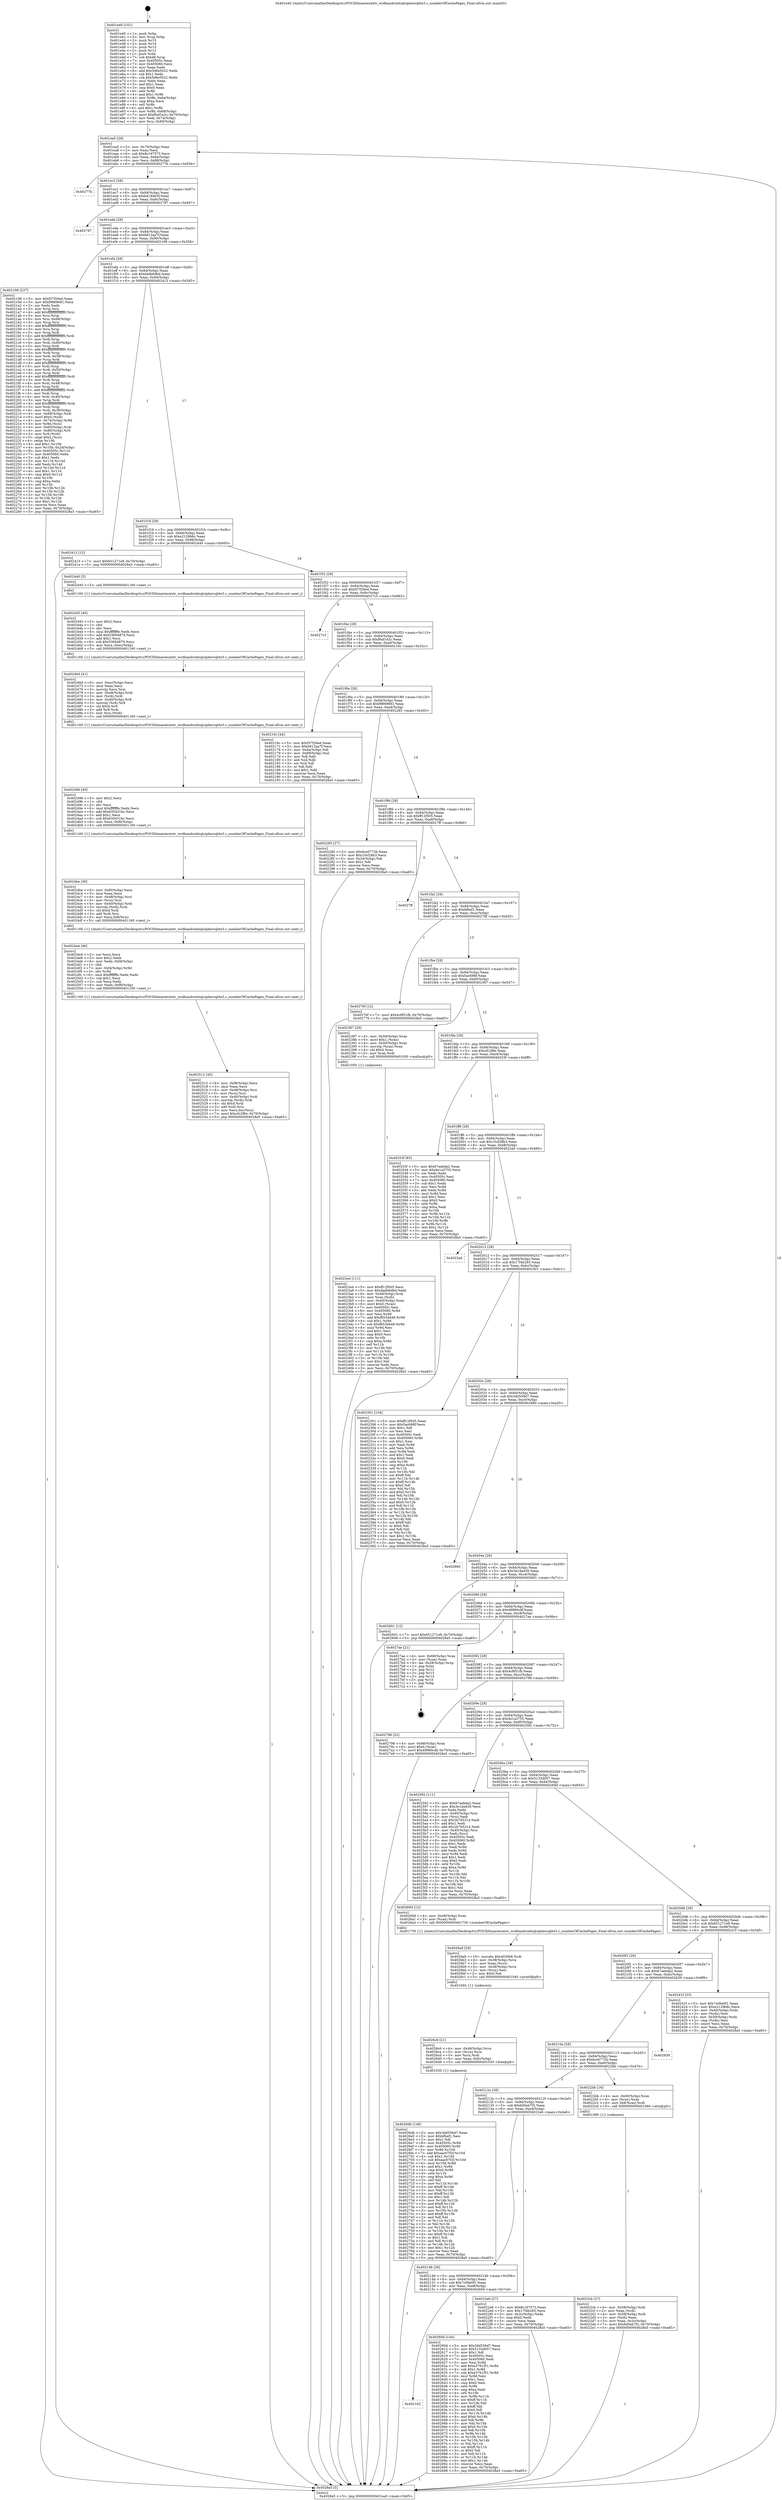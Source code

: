 digraph "0x401e40" {
  label = "0x401e40 (/mnt/c/Users/mathe/Desktop/tcc/POCII/binaries/extr_wcdbandroidsqlciphersqlite3.c_numberOfCachePages_Final-ollvm.out::main(0))"
  labelloc = "t"
  node[shape=record]

  Entry [label="",width=0.3,height=0.3,shape=circle,fillcolor=black,style=filled]
  "0x401ea5" [label="{
     0x401ea5 [29]\l
     | [instrs]\l
     &nbsp;&nbsp;0x401ea5 \<+3\>: mov -0x70(%rbp),%eax\l
     &nbsp;&nbsp;0x401ea8 \<+2\>: mov %eax,%ecx\l
     &nbsp;&nbsp;0x401eaa \<+6\>: sub $0x8c167573,%ecx\l
     &nbsp;&nbsp;0x401eb0 \<+6\>: mov %eax,-0x84(%rbp)\l
     &nbsp;&nbsp;0x401eb6 \<+6\>: mov %ecx,-0x88(%rbp)\l
     &nbsp;&nbsp;0x401ebc \<+6\>: je 000000000040277b \<main+0x93b\>\l
  }"]
  "0x40277b" [label="{
     0x40277b\l
  }", style=dashed]
  "0x401ec2" [label="{
     0x401ec2 [28]\l
     | [instrs]\l
     &nbsp;&nbsp;0x401ec2 \<+5\>: jmp 0000000000401ec7 \<main+0x87\>\l
     &nbsp;&nbsp;0x401ec7 \<+6\>: mov -0x84(%rbp),%eax\l
     &nbsp;&nbsp;0x401ecd \<+5\>: sub $0xb4194b3f,%eax\l
     &nbsp;&nbsp;0x401ed2 \<+6\>: mov %eax,-0x8c(%rbp)\l
     &nbsp;&nbsp;0x401ed8 \<+6\>: je 0000000000402787 \<main+0x947\>\l
  }"]
  Exit [label="",width=0.3,height=0.3,shape=circle,fillcolor=black,style=filled,peripheries=2]
  "0x402787" [label="{
     0x402787\l
  }", style=dashed]
  "0x401ede" [label="{
     0x401ede [28]\l
     | [instrs]\l
     &nbsp;&nbsp;0x401ede \<+5\>: jmp 0000000000401ee3 \<main+0xa3\>\l
     &nbsp;&nbsp;0x401ee3 \<+6\>: mov -0x84(%rbp),%eax\l
     &nbsp;&nbsp;0x401ee9 \<+5\>: sub $0xb812aa7f,%eax\l
     &nbsp;&nbsp;0x401eee \<+6\>: mov %eax,-0x90(%rbp)\l
     &nbsp;&nbsp;0x401ef4 \<+6\>: je 0000000000402198 \<main+0x358\>\l
  }"]
  "0x4026db" [label="{
     0x4026db [148]\l
     | [instrs]\l
     &nbsp;&nbsp;0x4026db \<+5\>: mov $0x3dd556d7,%eax\l
     &nbsp;&nbsp;0x4026e0 \<+5\>: mov $0xbfbef1,%esi\l
     &nbsp;&nbsp;0x4026e5 \<+2\>: mov $0x1,%dl\l
     &nbsp;&nbsp;0x4026e7 \<+8\>: mov 0x40505c,%r8d\l
     &nbsp;&nbsp;0x4026ef \<+8\>: mov 0x405060,%r9d\l
     &nbsp;&nbsp;0x4026f7 \<+3\>: mov %r8d,%r10d\l
     &nbsp;&nbsp;0x4026fa \<+7\>: add $0xaac07f2f,%r10d\l
     &nbsp;&nbsp;0x402701 \<+4\>: sub $0x1,%r10d\l
     &nbsp;&nbsp;0x402705 \<+7\>: sub $0xaac07f2f,%r10d\l
     &nbsp;&nbsp;0x40270c \<+4\>: imul %r10d,%r8d\l
     &nbsp;&nbsp;0x402710 \<+4\>: and $0x1,%r8d\l
     &nbsp;&nbsp;0x402714 \<+4\>: cmp $0x0,%r8d\l
     &nbsp;&nbsp;0x402718 \<+4\>: sete %r11b\l
     &nbsp;&nbsp;0x40271c \<+4\>: cmp $0xa,%r9d\l
     &nbsp;&nbsp;0x402720 \<+3\>: setl %bl\l
     &nbsp;&nbsp;0x402723 \<+3\>: mov %r11b,%r14b\l
     &nbsp;&nbsp;0x402726 \<+4\>: xor $0xff,%r14b\l
     &nbsp;&nbsp;0x40272a \<+3\>: mov %bl,%r15b\l
     &nbsp;&nbsp;0x40272d \<+4\>: xor $0xff,%r15b\l
     &nbsp;&nbsp;0x402731 \<+3\>: xor $0x1,%dl\l
     &nbsp;&nbsp;0x402734 \<+3\>: mov %r14b,%r12b\l
     &nbsp;&nbsp;0x402737 \<+4\>: and $0xff,%r12b\l
     &nbsp;&nbsp;0x40273b \<+3\>: and %dl,%r11b\l
     &nbsp;&nbsp;0x40273e \<+3\>: mov %r15b,%r13b\l
     &nbsp;&nbsp;0x402741 \<+4\>: and $0xff,%r13b\l
     &nbsp;&nbsp;0x402745 \<+2\>: and %dl,%bl\l
     &nbsp;&nbsp;0x402747 \<+3\>: or %r11b,%r12b\l
     &nbsp;&nbsp;0x40274a \<+3\>: or %bl,%r13b\l
     &nbsp;&nbsp;0x40274d \<+3\>: xor %r13b,%r12b\l
     &nbsp;&nbsp;0x402750 \<+3\>: or %r15b,%r14b\l
     &nbsp;&nbsp;0x402753 \<+4\>: xor $0xff,%r14b\l
     &nbsp;&nbsp;0x402757 \<+3\>: or $0x1,%dl\l
     &nbsp;&nbsp;0x40275a \<+3\>: and %dl,%r14b\l
     &nbsp;&nbsp;0x40275d \<+3\>: or %r14b,%r12b\l
     &nbsp;&nbsp;0x402760 \<+4\>: test $0x1,%r12b\l
     &nbsp;&nbsp;0x402764 \<+3\>: cmovne %esi,%eax\l
     &nbsp;&nbsp;0x402767 \<+3\>: mov %eax,-0x70(%rbp)\l
     &nbsp;&nbsp;0x40276a \<+5\>: jmp 00000000004028a5 \<main+0xa65\>\l
  }"]
  "0x402198" [label="{
     0x402198 [237]\l
     | [instrs]\l
     &nbsp;&nbsp;0x402198 \<+5\>: mov $0xf37f26ed,%eax\l
     &nbsp;&nbsp;0x40219d \<+5\>: mov $0xf9869681,%ecx\l
     &nbsp;&nbsp;0x4021a2 \<+2\>: xor %edx,%edx\l
     &nbsp;&nbsp;0x4021a4 \<+3\>: mov %rsp,%rsi\l
     &nbsp;&nbsp;0x4021a7 \<+4\>: add $0xfffffffffffffff0,%rsi\l
     &nbsp;&nbsp;0x4021ab \<+3\>: mov %rsi,%rsp\l
     &nbsp;&nbsp;0x4021ae \<+4\>: mov %rsi,-0x68(%rbp)\l
     &nbsp;&nbsp;0x4021b2 \<+3\>: mov %rsp,%rsi\l
     &nbsp;&nbsp;0x4021b5 \<+4\>: add $0xfffffffffffffff0,%rsi\l
     &nbsp;&nbsp;0x4021b9 \<+3\>: mov %rsi,%rsp\l
     &nbsp;&nbsp;0x4021bc \<+3\>: mov %rsp,%rdi\l
     &nbsp;&nbsp;0x4021bf \<+4\>: add $0xfffffffffffffff0,%rdi\l
     &nbsp;&nbsp;0x4021c3 \<+3\>: mov %rdi,%rsp\l
     &nbsp;&nbsp;0x4021c6 \<+4\>: mov %rdi,-0x60(%rbp)\l
     &nbsp;&nbsp;0x4021ca \<+3\>: mov %rsp,%rdi\l
     &nbsp;&nbsp;0x4021cd \<+4\>: add $0xfffffffffffffff0,%rdi\l
     &nbsp;&nbsp;0x4021d1 \<+3\>: mov %rdi,%rsp\l
     &nbsp;&nbsp;0x4021d4 \<+4\>: mov %rdi,-0x58(%rbp)\l
     &nbsp;&nbsp;0x4021d8 \<+3\>: mov %rsp,%rdi\l
     &nbsp;&nbsp;0x4021db \<+4\>: add $0xfffffffffffffff0,%rdi\l
     &nbsp;&nbsp;0x4021df \<+3\>: mov %rdi,%rsp\l
     &nbsp;&nbsp;0x4021e2 \<+4\>: mov %rdi,-0x50(%rbp)\l
     &nbsp;&nbsp;0x4021e6 \<+3\>: mov %rsp,%rdi\l
     &nbsp;&nbsp;0x4021e9 \<+4\>: add $0xfffffffffffffff0,%rdi\l
     &nbsp;&nbsp;0x4021ed \<+3\>: mov %rdi,%rsp\l
     &nbsp;&nbsp;0x4021f0 \<+4\>: mov %rdi,-0x48(%rbp)\l
     &nbsp;&nbsp;0x4021f4 \<+3\>: mov %rsp,%rdi\l
     &nbsp;&nbsp;0x4021f7 \<+4\>: add $0xfffffffffffffff0,%rdi\l
     &nbsp;&nbsp;0x4021fb \<+3\>: mov %rdi,%rsp\l
     &nbsp;&nbsp;0x4021fe \<+4\>: mov %rdi,-0x40(%rbp)\l
     &nbsp;&nbsp;0x402202 \<+3\>: mov %rsp,%rdi\l
     &nbsp;&nbsp;0x402205 \<+4\>: add $0xfffffffffffffff0,%rdi\l
     &nbsp;&nbsp;0x402209 \<+3\>: mov %rdi,%rsp\l
     &nbsp;&nbsp;0x40220c \<+4\>: mov %rdi,-0x38(%rbp)\l
     &nbsp;&nbsp;0x402210 \<+4\>: mov -0x68(%rbp),%rdi\l
     &nbsp;&nbsp;0x402214 \<+6\>: movl $0x0,(%rdi)\l
     &nbsp;&nbsp;0x40221a \<+4\>: mov -0x74(%rbp),%r8d\l
     &nbsp;&nbsp;0x40221e \<+3\>: mov %r8d,(%rsi)\l
     &nbsp;&nbsp;0x402221 \<+4\>: mov -0x60(%rbp),%rdi\l
     &nbsp;&nbsp;0x402225 \<+4\>: mov -0x80(%rbp),%r9\l
     &nbsp;&nbsp;0x402229 \<+3\>: mov %r9,(%rdi)\l
     &nbsp;&nbsp;0x40222c \<+3\>: cmpl $0x2,(%rsi)\l
     &nbsp;&nbsp;0x40222f \<+4\>: setne %r10b\l
     &nbsp;&nbsp;0x402233 \<+4\>: and $0x1,%r10b\l
     &nbsp;&nbsp;0x402237 \<+4\>: mov %r10b,-0x2d(%rbp)\l
     &nbsp;&nbsp;0x40223b \<+8\>: mov 0x40505c,%r11d\l
     &nbsp;&nbsp;0x402243 \<+7\>: mov 0x405060,%ebx\l
     &nbsp;&nbsp;0x40224a \<+3\>: sub $0x1,%edx\l
     &nbsp;&nbsp;0x40224d \<+3\>: mov %r11d,%r14d\l
     &nbsp;&nbsp;0x402250 \<+3\>: add %edx,%r14d\l
     &nbsp;&nbsp;0x402253 \<+4\>: imul %r14d,%r11d\l
     &nbsp;&nbsp;0x402257 \<+4\>: and $0x1,%r11d\l
     &nbsp;&nbsp;0x40225b \<+4\>: cmp $0x0,%r11d\l
     &nbsp;&nbsp;0x40225f \<+4\>: sete %r10b\l
     &nbsp;&nbsp;0x402263 \<+3\>: cmp $0xa,%ebx\l
     &nbsp;&nbsp;0x402266 \<+4\>: setl %r15b\l
     &nbsp;&nbsp;0x40226a \<+3\>: mov %r10b,%r12b\l
     &nbsp;&nbsp;0x40226d \<+3\>: and %r15b,%r12b\l
     &nbsp;&nbsp;0x402270 \<+3\>: xor %r15b,%r10b\l
     &nbsp;&nbsp;0x402273 \<+3\>: or %r10b,%r12b\l
     &nbsp;&nbsp;0x402276 \<+4\>: test $0x1,%r12b\l
     &nbsp;&nbsp;0x40227a \<+3\>: cmovne %ecx,%eax\l
     &nbsp;&nbsp;0x40227d \<+3\>: mov %eax,-0x70(%rbp)\l
     &nbsp;&nbsp;0x402280 \<+5\>: jmp 00000000004028a5 \<main+0xa65\>\l
  }"]
  "0x401efa" [label="{
     0x401efa [28]\l
     | [instrs]\l
     &nbsp;&nbsp;0x401efa \<+5\>: jmp 0000000000401eff \<main+0xbf\>\l
     &nbsp;&nbsp;0x401eff \<+6\>: mov -0x84(%rbp),%eax\l
     &nbsp;&nbsp;0x401f05 \<+5\>: sub $0xdadb6dbd,%eax\l
     &nbsp;&nbsp;0x401f0a \<+6\>: mov %eax,-0x94(%rbp)\l
     &nbsp;&nbsp;0x401f10 \<+6\>: je 0000000000402413 \<main+0x5d3\>\l
  }"]
  "0x4026c6" [label="{
     0x4026c6 [21]\l
     | [instrs]\l
     &nbsp;&nbsp;0x4026c6 \<+4\>: mov -0x48(%rbp),%rcx\l
     &nbsp;&nbsp;0x4026ca \<+3\>: mov (%rcx),%rcx\l
     &nbsp;&nbsp;0x4026cd \<+3\>: mov %rcx,%rdi\l
     &nbsp;&nbsp;0x4026d0 \<+6\>: mov %eax,-0xfc(%rbp)\l
     &nbsp;&nbsp;0x4026d6 \<+5\>: call 0000000000401030 \<free@plt\>\l
     | [calls]\l
     &nbsp;&nbsp;0x401030 \{1\} (unknown)\l
  }"]
  "0x402413" [label="{
     0x402413 [12]\l
     | [instrs]\l
     &nbsp;&nbsp;0x402413 \<+7\>: movl $0x651271e9,-0x70(%rbp)\l
     &nbsp;&nbsp;0x40241a \<+5\>: jmp 00000000004028a5 \<main+0xa65\>\l
  }"]
  "0x401f16" [label="{
     0x401f16 [28]\l
     | [instrs]\l
     &nbsp;&nbsp;0x401f16 \<+5\>: jmp 0000000000401f1b \<main+0xdb\>\l
     &nbsp;&nbsp;0x401f1b \<+6\>: mov -0x84(%rbp),%eax\l
     &nbsp;&nbsp;0x401f21 \<+5\>: sub $0xe2129b6c,%eax\l
     &nbsp;&nbsp;0x401f26 \<+6\>: mov %eax,-0x98(%rbp)\l
     &nbsp;&nbsp;0x401f2c \<+6\>: je 0000000000402440 \<main+0x600\>\l
  }"]
  "0x4026a9" [label="{
     0x4026a9 [29]\l
     | [instrs]\l
     &nbsp;&nbsp;0x4026a9 \<+10\>: movabs $0x4030b6,%rdi\l
     &nbsp;&nbsp;0x4026b3 \<+4\>: mov -0x38(%rbp),%rcx\l
     &nbsp;&nbsp;0x4026b7 \<+2\>: mov %eax,(%rcx)\l
     &nbsp;&nbsp;0x4026b9 \<+4\>: mov -0x38(%rbp),%rcx\l
     &nbsp;&nbsp;0x4026bd \<+2\>: mov (%rcx),%esi\l
     &nbsp;&nbsp;0x4026bf \<+2\>: mov $0x0,%al\l
     &nbsp;&nbsp;0x4026c1 \<+5\>: call 0000000000401040 \<printf@plt\>\l
     | [calls]\l
     &nbsp;&nbsp;0x401040 \{1\} (unknown)\l
  }"]
  "0x402440" [label="{
     0x402440 [5]\l
     | [instrs]\l
     &nbsp;&nbsp;0x402440 \<+5\>: call 0000000000401160 \<next_i\>\l
     | [calls]\l
     &nbsp;&nbsp;0x401160 \{1\} (/mnt/c/Users/mathe/Desktop/tcc/POCII/binaries/extr_wcdbandroidsqlciphersqlite3.c_numberOfCachePages_Final-ollvm.out::next_i)\l
  }"]
  "0x401f32" [label="{
     0x401f32 [28]\l
     | [instrs]\l
     &nbsp;&nbsp;0x401f32 \<+5\>: jmp 0000000000401f37 \<main+0xf7\>\l
     &nbsp;&nbsp;0x401f37 \<+6\>: mov -0x84(%rbp),%eax\l
     &nbsp;&nbsp;0x401f3d \<+5\>: sub $0xf37f26ed,%eax\l
     &nbsp;&nbsp;0x401f42 \<+6\>: mov %eax,-0x9c(%rbp)\l
     &nbsp;&nbsp;0x401f48 \<+6\>: je 00000000004027c3 \<main+0x983\>\l
  }"]
  "0x402162" [label="{
     0x402162\l
  }", style=dashed]
  "0x4027c3" [label="{
     0x4027c3\l
  }", style=dashed]
  "0x401f4e" [label="{
     0x401f4e [28]\l
     | [instrs]\l
     &nbsp;&nbsp;0x401f4e \<+5\>: jmp 0000000000401f53 \<main+0x113\>\l
     &nbsp;&nbsp;0x401f53 \<+6\>: mov -0x84(%rbp),%eax\l
     &nbsp;&nbsp;0x401f59 \<+5\>: sub $0xf6af1e2c,%eax\l
     &nbsp;&nbsp;0x401f5e \<+6\>: mov %eax,-0xa0(%rbp)\l
     &nbsp;&nbsp;0x401f64 \<+6\>: je 000000000040216c \<main+0x32c\>\l
  }"]
  "0x40260d" [label="{
     0x40260d [144]\l
     | [instrs]\l
     &nbsp;&nbsp;0x40260d \<+5\>: mov $0x3dd556d7,%eax\l
     &nbsp;&nbsp;0x402612 \<+5\>: mov $0x5133d057,%ecx\l
     &nbsp;&nbsp;0x402617 \<+2\>: mov $0x1,%dl\l
     &nbsp;&nbsp;0x402619 \<+7\>: mov 0x40505c,%esi\l
     &nbsp;&nbsp;0x402620 \<+7\>: mov 0x405060,%edi\l
     &nbsp;&nbsp;0x402627 \<+3\>: mov %esi,%r8d\l
     &nbsp;&nbsp;0x40262a \<+7\>: add $0xe3761f51,%r8d\l
     &nbsp;&nbsp;0x402631 \<+4\>: sub $0x1,%r8d\l
     &nbsp;&nbsp;0x402635 \<+7\>: sub $0xe3761f51,%r8d\l
     &nbsp;&nbsp;0x40263c \<+4\>: imul %r8d,%esi\l
     &nbsp;&nbsp;0x402640 \<+3\>: and $0x1,%esi\l
     &nbsp;&nbsp;0x402643 \<+3\>: cmp $0x0,%esi\l
     &nbsp;&nbsp;0x402646 \<+4\>: sete %r9b\l
     &nbsp;&nbsp;0x40264a \<+3\>: cmp $0xa,%edi\l
     &nbsp;&nbsp;0x40264d \<+4\>: setl %r10b\l
     &nbsp;&nbsp;0x402651 \<+3\>: mov %r9b,%r11b\l
     &nbsp;&nbsp;0x402654 \<+4\>: xor $0xff,%r11b\l
     &nbsp;&nbsp;0x402658 \<+3\>: mov %r10b,%bl\l
     &nbsp;&nbsp;0x40265b \<+3\>: xor $0xff,%bl\l
     &nbsp;&nbsp;0x40265e \<+3\>: xor $0x0,%dl\l
     &nbsp;&nbsp;0x402661 \<+3\>: mov %r11b,%r14b\l
     &nbsp;&nbsp;0x402664 \<+4\>: and $0x0,%r14b\l
     &nbsp;&nbsp;0x402668 \<+3\>: and %dl,%r9b\l
     &nbsp;&nbsp;0x40266b \<+3\>: mov %bl,%r15b\l
     &nbsp;&nbsp;0x40266e \<+4\>: and $0x0,%r15b\l
     &nbsp;&nbsp;0x402672 \<+3\>: and %dl,%r10b\l
     &nbsp;&nbsp;0x402675 \<+3\>: or %r9b,%r14b\l
     &nbsp;&nbsp;0x402678 \<+3\>: or %r10b,%r15b\l
     &nbsp;&nbsp;0x40267b \<+3\>: xor %r15b,%r14b\l
     &nbsp;&nbsp;0x40267e \<+3\>: or %bl,%r11b\l
     &nbsp;&nbsp;0x402681 \<+4\>: xor $0xff,%r11b\l
     &nbsp;&nbsp;0x402685 \<+3\>: or $0x0,%dl\l
     &nbsp;&nbsp;0x402688 \<+3\>: and %dl,%r11b\l
     &nbsp;&nbsp;0x40268b \<+3\>: or %r11b,%r14b\l
     &nbsp;&nbsp;0x40268e \<+4\>: test $0x1,%r14b\l
     &nbsp;&nbsp;0x402692 \<+3\>: cmovne %ecx,%eax\l
     &nbsp;&nbsp;0x402695 \<+3\>: mov %eax,-0x70(%rbp)\l
     &nbsp;&nbsp;0x402698 \<+5\>: jmp 00000000004028a5 \<main+0xa65\>\l
  }"]
  "0x40216c" [label="{
     0x40216c [44]\l
     | [instrs]\l
     &nbsp;&nbsp;0x40216c \<+5\>: mov $0xf37f26ed,%eax\l
     &nbsp;&nbsp;0x402171 \<+5\>: mov $0xb812aa7f,%ecx\l
     &nbsp;&nbsp;0x402176 \<+3\>: mov -0x6a(%rbp),%dl\l
     &nbsp;&nbsp;0x402179 \<+4\>: mov -0x69(%rbp),%sil\l
     &nbsp;&nbsp;0x40217d \<+3\>: mov %dl,%dil\l
     &nbsp;&nbsp;0x402180 \<+3\>: and %sil,%dil\l
     &nbsp;&nbsp;0x402183 \<+3\>: xor %sil,%dl\l
     &nbsp;&nbsp;0x402186 \<+3\>: or %dl,%dil\l
     &nbsp;&nbsp;0x402189 \<+4\>: test $0x1,%dil\l
     &nbsp;&nbsp;0x40218d \<+3\>: cmovne %ecx,%eax\l
     &nbsp;&nbsp;0x402190 \<+3\>: mov %eax,-0x70(%rbp)\l
     &nbsp;&nbsp;0x402193 \<+5\>: jmp 00000000004028a5 \<main+0xa65\>\l
  }"]
  "0x401f6a" [label="{
     0x401f6a [28]\l
     | [instrs]\l
     &nbsp;&nbsp;0x401f6a \<+5\>: jmp 0000000000401f6f \<main+0x12f\>\l
     &nbsp;&nbsp;0x401f6f \<+6\>: mov -0x84(%rbp),%eax\l
     &nbsp;&nbsp;0x401f75 \<+5\>: sub $0xf9869681,%eax\l
     &nbsp;&nbsp;0x401f7a \<+6\>: mov %eax,-0xa4(%rbp)\l
     &nbsp;&nbsp;0x401f80 \<+6\>: je 0000000000402285 \<main+0x445\>\l
  }"]
  "0x4028a5" [label="{
     0x4028a5 [5]\l
     | [instrs]\l
     &nbsp;&nbsp;0x4028a5 \<+5\>: jmp 0000000000401ea5 \<main+0x65\>\l
  }"]
  "0x401e40" [label="{
     0x401e40 [101]\l
     | [instrs]\l
     &nbsp;&nbsp;0x401e40 \<+1\>: push %rbp\l
     &nbsp;&nbsp;0x401e41 \<+3\>: mov %rsp,%rbp\l
     &nbsp;&nbsp;0x401e44 \<+2\>: push %r15\l
     &nbsp;&nbsp;0x401e46 \<+2\>: push %r14\l
     &nbsp;&nbsp;0x401e48 \<+2\>: push %r13\l
     &nbsp;&nbsp;0x401e4a \<+2\>: push %r12\l
     &nbsp;&nbsp;0x401e4c \<+1\>: push %rbx\l
     &nbsp;&nbsp;0x401e4d \<+7\>: sub $0xd8,%rsp\l
     &nbsp;&nbsp;0x401e54 \<+7\>: mov 0x40505c,%eax\l
     &nbsp;&nbsp;0x401e5b \<+7\>: mov 0x405060,%ecx\l
     &nbsp;&nbsp;0x401e62 \<+2\>: mov %eax,%edx\l
     &nbsp;&nbsp;0x401e64 \<+6\>: add $0x5d6e5022,%edx\l
     &nbsp;&nbsp;0x401e6a \<+3\>: sub $0x1,%edx\l
     &nbsp;&nbsp;0x401e6d \<+6\>: sub $0x5d6e5022,%edx\l
     &nbsp;&nbsp;0x401e73 \<+3\>: imul %edx,%eax\l
     &nbsp;&nbsp;0x401e76 \<+3\>: and $0x1,%eax\l
     &nbsp;&nbsp;0x401e79 \<+3\>: cmp $0x0,%eax\l
     &nbsp;&nbsp;0x401e7c \<+4\>: sete %r8b\l
     &nbsp;&nbsp;0x401e80 \<+4\>: and $0x1,%r8b\l
     &nbsp;&nbsp;0x401e84 \<+4\>: mov %r8b,-0x6a(%rbp)\l
     &nbsp;&nbsp;0x401e88 \<+3\>: cmp $0xa,%ecx\l
     &nbsp;&nbsp;0x401e8b \<+4\>: setl %r8b\l
     &nbsp;&nbsp;0x401e8f \<+4\>: and $0x1,%r8b\l
     &nbsp;&nbsp;0x401e93 \<+4\>: mov %r8b,-0x69(%rbp)\l
     &nbsp;&nbsp;0x401e97 \<+7\>: movl $0xf6af1e2c,-0x70(%rbp)\l
     &nbsp;&nbsp;0x401e9e \<+3\>: mov %edi,-0x74(%rbp)\l
     &nbsp;&nbsp;0x401ea1 \<+4\>: mov %rsi,-0x80(%rbp)\l
  }"]
  "0x402512" [label="{
     0x402512 [45]\l
     | [instrs]\l
     &nbsp;&nbsp;0x402512 \<+6\>: mov -0xf8(%rbp),%ecx\l
     &nbsp;&nbsp;0x402518 \<+3\>: imul %eax,%ecx\l
     &nbsp;&nbsp;0x40251b \<+4\>: mov -0x48(%rbp),%rsi\l
     &nbsp;&nbsp;0x40251f \<+3\>: mov (%rsi),%rsi\l
     &nbsp;&nbsp;0x402522 \<+4\>: mov -0x40(%rbp),%rdi\l
     &nbsp;&nbsp;0x402526 \<+3\>: movslq (%rdi),%rdi\l
     &nbsp;&nbsp;0x402529 \<+4\>: shl $0x4,%rdi\l
     &nbsp;&nbsp;0x40252d \<+3\>: add %rdi,%rsi\l
     &nbsp;&nbsp;0x402530 \<+3\>: mov %ecx,0xc(%rsi)\l
     &nbsp;&nbsp;0x402533 \<+7\>: movl $0xcfc2f8e,-0x70(%rbp)\l
     &nbsp;&nbsp;0x40253a \<+5\>: jmp 00000000004028a5 \<main+0xa65\>\l
  }"]
  "0x4024e4" [label="{
     0x4024e4 [46]\l
     | [instrs]\l
     &nbsp;&nbsp;0x4024e4 \<+2\>: xor %ecx,%ecx\l
     &nbsp;&nbsp;0x4024e6 \<+5\>: mov $0x2,%edx\l
     &nbsp;&nbsp;0x4024eb \<+6\>: mov %edx,-0xf4(%rbp)\l
     &nbsp;&nbsp;0x4024f1 \<+1\>: cltd\l
     &nbsp;&nbsp;0x4024f2 \<+7\>: mov -0xf4(%rbp),%r9d\l
     &nbsp;&nbsp;0x4024f9 \<+3\>: idiv %r9d\l
     &nbsp;&nbsp;0x4024fc \<+6\>: imul $0xfffffffe,%edx,%edx\l
     &nbsp;&nbsp;0x402502 \<+3\>: sub $0x1,%ecx\l
     &nbsp;&nbsp;0x402505 \<+2\>: sub %ecx,%edx\l
     &nbsp;&nbsp;0x402507 \<+6\>: mov %edx,-0xf8(%rbp)\l
     &nbsp;&nbsp;0x40250d \<+5\>: call 0000000000401160 \<next_i\>\l
     | [calls]\l
     &nbsp;&nbsp;0x401160 \{1\} (/mnt/c/Users/mathe/Desktop/tcc/POCII/binaries/extr_wcdbandroidsqlciphersqlite3.c_numberOfCachePages_Final-ollvm.out::next_i)\l
  }"]
  "0x402285" [label="{
     0x402285 [27]\l
     | [instrs]\l
     &nbsp;&nbsp;0x402285 \<+5\>: mov $0x6ce0772b,%eax\l
     &nbsp;&nbsp;0x40228a \<+5\>: mov $0x10cf28b3,%ecx\l
     &nbsp;&nbsp;0x40228f \<+3\>: mov -0x2d(%rbp),%dl\l
     &nbsp;&nbsp;0x402292 \<+3\>: test $0x1,%dl\l
     &nbsp;&nbsp;0x402295 \<+3\>: cmovne %ecx,%eax\l
     &nbsp;&nbsp;0x402298 \<+3\>: mov %eax,-0x70(%rbp)\l
     &nbsp;&nbsp;0x40229b \<+5\>: jmp 00000000004028a5 \<main+0xa65\>\l
  }"]
  "0x401f86" [label="{
     0x401f86 [28]\l
     | [instrs]\l
     &nbsp;&nbsp;0x401f86 \<+5\>: jmp 0000000000401f8b \<main+0x14b\>\l
     &nbsp;&nbsp;0x401f8b \<+6\>: mov -0x84(%rbp),%eax\l
     &nbsp;&nbsp;0x401f91 \<+5\>: sub $0xff12f505,%eax\l
     &nbsp;&nbsp;0x401f96 \<+6\>: mov %eax,-0xa8(%rbp)\l
     &nbsp;&nbsp;0x401f9c \<+6\>: je 00000000004027ff \<main+0x9bf\>\l
  }"]
  "0x4024be" [label="{
     0x4024be [38]\l
     | [instrs]\l
     &nbsp;&nbsp;0x4024be \<+6\>: mov -0xf0(%rbp),%ecx\l
     &nbsp;&nbsp;0x4024c4 \<+3\>: imul %eax,%ecx\l
     &nbsp;&nbsp;0x4024c7 \<+4\>: mov -0x48(%rbp),%rsi\l
     &nbsp;&nbsp;0x4024cb \<+3\>: mov (%rsi),%rsi\l
     &nbsp;&nbsp;0x4024ce \<+4\>: mov -0x40(%rbp),%rdi\l
     &nbsp;&nbsp;0x4024d2 \<+3\>: movslq (%rdi),%rdi\l
     &nbsp;&nbsp;0x4024d5 \<+4\>: shl $0x4,%rdi\l
     &nbsp;&nbsp;0x4024d9 \<+3\>: add %rdi,%rsi\l
     &nbsp;&nbsp;0x4024dc \<+3\>: mov %ecx,0x8(%rsi)\l
     &nbsp;&nbsp;0x4024df \<+5\>: call 0000000000401160 \<next_i\>\l
     | [calls]\l
     &nbsp;&nbsp;0x401160 \{1\} (/mnt/c/Users/mathe/Desktop/tcc/POCII/binaries/extr_wcdbandroidsqlciphersqlite3.c_numberOfCachePages_Final-ollvm.out::next_i)\l
  }"]
  "0x4027ff" [label="{
     0x4027ff\l
  }", style=dashed]
  "0x401fa2" [label="{
     0x401fa2 [28]\l
     | [instrs]\l
     &nbsp;&nbsp;0x401fa2 \<+5\>: jmp 0000000000401fa7 \<main+0x167\>\l
     &nbsp;&nbsp;0x401fa7 \<+6\>: mov -0x84(%rbp),%eax\l
     &nbsp;&nbsp;0x401fad \<+5\>: sub $0xbfbef1,%eax\l
     &nbsp;&nbsp;0x401fb2 \<+6\>: mov %eax,-0xac(%rbp)\l
     &nbsp;&nbsp;0x401fb8 \<+6\>: je 000000000040276f \<main+0x92f\>\l
  }"]
  "0x402496" [label="{
     0x402496 [40]\l
     | [instrs]\l
     &nbsp;&nbsp;0x402496 \<+5\>: mov $0x2,%ecx\l
     &nbsp;&nbsp;0x40249b \<+1\>: cltd\l
     &nbsp;&nbsp;0x40249c \<+2\>: idiv %ecx\l
     &nbsp;&nbsp;0x40249e \<+6\>: imul $0xfffffffe,%edx,%ecx\l
     &nbsp;&nbsp;0x4024a4 \<+6\>: add $0x635431bc,%ecx\l
     &nbsp;&nbsp;0x4024aa \<+3\>: add $0x1,%ecx\l
     &nbsp;&nbsp;0x4024ad \<+6\>: sub $0x635431bc,%ecx\l
     &nbsp;&nbsp;0x4024b3 \<+6\>: mov %ecx,-0xf0(%rbp)\l
     &nbsp;&nbsp;0x4024b9 \<+5\>: call 0000000000401160 \<next_i\>\l
     | [calls]\l
     &nbsp;&nbsp;0x401160 \{1\} (/mnt/c/Users/mathe/Desktop/tcc/POCII/binaries/extr_wcdbandroidsqlciphersqlite3.c_numberOfCachePages_Final-ollvm.out::next_i)\l
  }"]
  "0x40276f" [label="{
     0x40276f [12]\l
     | [instrs]\l
     &nbsp;&nbsp;0x40276f \<+7\>: movl $0x4c9f51fb,-0x70(%rbp)\l
     &nbsp;&nbsp;0x402776 \<+5\>: jmp 00000000004028a5 \<main+0xa65\>\l
  }"]
  "0x401fbe" [label="{
     0x401fbe [28]\l
     | [instrs]\l
     &nbsp;&nbsp;0x401fbe \<+5\>: jmp 0000000000401fc3 \<main+0x183\>\l
     &nbsp;&nbsp;0x401fc3 \<+6\>: mov -0x84(%rbp),%eax\l
     &nbsp;&nbsp;0x401fc9 \<+5\>: sub $0x5ac698f,%eax\l
     &nbsp;&nbsp;0x401fce \<+6\>: mov %eax,-0xb0(%rbp)\l
     &nbsp;&nbsp;0x401fd4 \<+6\>: je 0000000000402387 \<main+0x547\>\l
  }"]
  "0x40246d" [label="{
     0x40246d [41]\l
     | [instrs]\l
     &nbsp;&nbsp;0x40246d \<+6\>: mov -0xec(%rbp),%ecx\l
     &nbsp;&nbsp;0x402473 \<+3\>: imul %eax,%ecx\l
     &nbsp;&nbsp;0x402476 \<+3\>: movslq %ecx,%rsi\l
     &nbsp;&nbsp;0x402479 \<+4\>: mov -0x48(%rbp),%rdi\l
     &nbsp;&nbsp;0x40247d \<+3\>: mov (%rdi),%rdi\l
     &nbsp;&nbsp;0x402480 \<+4\>: mov -0x40(%rbp),%r8\l
     &nbsp;&nbsp;0x402484 \<+3\>: movslq (%r8),%r8\l
     &nbsp;&nbsp;0x402487 \<+4\>: shl $0x4,%r8\l
     &nbsp;&nbsp;0x40248b \<+3\>: add %r8,%rdi\l
     &nbsp;&nbsp;0x40248e \<+3\>: mov %rsi,(%rdi)\l
     &nbsp;&nbsp;0x402491 \<+5\>: call 0000000000401160 \<next_i\>\l
     | [calls]\l
     &nbsp;&nbsp;0x401160 \{1\} (/mnt/c/Users/mathe/Desktop/tcc/POCII/binaries/extr_wcdbandroidsqlciphersqlite3.c_numberOfCachePages_Final-ollvm.out::next_i)\l
  }"]
  "0x402387" [label="{
     0x402387 [29]\l
     | [instrs]\l
     &nbsp;&nbsp;0x402387 \<+4\>: mov -0x50(%rbp),%rax\l
     &nbsp;&nbsp;0x40238b \<+6\>: movl $0x1,(%rax)\l
     &nbsp;&nbsp;0x402391 \<+4\>: mov -0x50(%rbp),%rax\l
     &nbsp;&nbsp;0x402395 \<+3\>: movslq (%rax),%rax\l
     &nbsp;&nbsp;0x402398 \<+4\>: shl $0x4,%rax\l
     &nbsp;&nbsp;0x40239c \<+3\>: mov %rax,%rdi\l
     &nbsp;&nbsp;0x40239f \<+5\>: call 0000000000401050 \<malloc@plt\>\l
     | [calls]\l
     &nbsp;&nbsp;0x401050 \{1\} (unknown)\l
  }"]
  "0x401fda" [label="{
     0x401fda [28]\l
     | [instrs]\l
     &nbsp;&nbsp;0x401fda \<+5\>: jmp 0000000000401fdf \<main+0x19f\>\l
     &nbsp;&nbsp;0x401fdf \<+6\>: mov -0x84(%rbp),%eax\l
     &nbsp;&nbsp;0x401fe5 \<+5\>: sub $0xcfc2f8e,%eax\l
     &nbsp;&nbsp;0x401fea \<+6\>: mov %eax,-0xb4(%rbp)\l
     &nbsp;&nbsp;0x401ff0 \<+6\>: je 000000000040253f \<main+0x6ff\>\l
  }"]
  "0x402445" [label="{
     0x402445 [40]\l
     | [instrs]\l
     &nbsp;&nbsp;0x402445 \<+5\>: mov $0x2,%ecx\l
     &nbsp;&nbsp;0x40244a \<+1\>: cltd\l
     &nbsp;&nbsp;0x40244b \<+2\>: idiv %ecx\l
     &nbsp;&nbsp;0x40244d \<+6\>: imul $0xfffffffe,%edx,%ecx\l
     &nbsp;&nbsp;0x402453 \<+6\>: add $0x53694879,%ecx\l
     &nbsp;&nbsp;0x402459 \<+3\>: add $0x1,%ecx\l
     &nbsp;&nbsp;0x40245c \<+6\>: sub $0x53694879,%ecx\l
     &nbsp;&nbsp;0x402462 \<+6\>: mov %ecx,-0xec(%rbp)\l
     &nbsp;&nbsp;0x402468 \<+5\>: call 0000000000401160 \<next_i\>\l
     | [calls]\l
     &nbsp;&nbsp;0x401160 \{1\} (/mnt/c/Users/mathe/Desktop/tcc/POCII/binaries/extr_wcdbandroidsqlciphersqlite3.c_numberOfCachePages_Final-ollvm.out::next_i)\l
  }"]
  "0x40253f" [label="{
     0x40253f [83]\l
     | [instrs]\l
     &nbsp;&nbsp;0x40253f \<+5\>: mov $0x67aebda2,%eax\l
     &nbsp;&nbsp;0x402544 \<+5\>: mov $0x4e1a3755,%ecx\l
     &nbsp;&nbsp;0x402549 \<+2\>: xor %edx,%edx\l
     &nbsp;&nbsp;0x40254b \<+7\>: mov 0x40505c,%esi\l
     &nbsp;&nbsp;0x402552 \<+7\>: mov 0x405060,%edi\l
     &nbsp;&nbsp;0x402559 \<+3\>: sub $0x1,%edx\l
     &nbsp;&nbsp;0x40255c \<+3\>: mov %esi,%r8d\l
     &nbsp;&nbsp;0x40255f \<+3\>: add %edx,%r8d\l
     &nbsp;&nbsp;0x402562 \<+4\>: imul %r8d,%esi\l
     &nbsp;&nbsp;0x402566 \<+3\>: and $0x1,%esi\l
     &nbsp;&nbsp;0x402569 \<+3\>: cmp $0x0,%esi\l
     &nbsp;&nbsp;0x40256c \<+4\>: sete %r9b\l
     &nbsp;&nbsp;0x402570 \<+3\>: cmp $0xa,%edi\l
     &nbsp;&nbsp;0x402573 \<+4\>: setl %r10b\l
     &nbsp;&nbsp;0x402577 \<+3\>: mov %r9b,%r11b\l
     &nbsp;&nbsp;0x40257a \<+3\>: and %r10b,%r11b\l
     &nbsp;&nbsp;0x40257d \<+3\>: xor %r10b,%r9b\l
     &nbsp;&nbsp;0x402580 \<+3\>: or %r9b,%r11b\l
     &nbsp;&nbsp;0x402583 \<+4\>: test $0x1,%r11b\l
     &nbsp;&nbsp;0x402587 \<+3\>: cmovne %ecx,%eax\l
     &nbsp;&nbsp;0x40258a \<+3\>: mov %eax,-0x70(%rbp)\l
     &nbsp;&nbsp;0x40258d \<+5\>: jmp 00000000004028a5 \<main+0xa65\>\l
  }"]
  "0x401ff6" [label="{
     0x401ff6 [28]\l
     | [instrs]\l
     &nbsp;&nbsp;0x401ff6 \<+5\>: jmp 0000000000401ffb \<main+0x1bb\>\l
     &nbsp;&nbsp;0x401ffb \<+6\>: mov -0x84(%rbp),%eax\l
     &nbsp;&nbsp;0x402001 \<+5\>: sub $0x10cf28b3,%eax\l
     &nbsp;&nbsp;0x402006 \<+6\>: mov %eax,-0xb8(%rbp)\l
     &nbsp;&nbsp;0x40200c \<+6\>: je 00000000004022a0 \<main+0x460\>\l
  }"]
  "0x4023a4" [label="{
     0x4023a4 [111]\l
     | [instrs]\l
     &nbsp;&nbsp;0x4023a4 \<+5\>: mov $0xff12f505,%ecx\l
     &nbsp;&nbsp;0x4023a9 \<+5\>: mov $0xdadb6dbd,%edx\l
     &nbsp;&nbsp;0x4023ae \<+4\>: mov -0x48(%rbp),%rdi\l
     &nbsp;&nbsp;0x4023b2 \<+3\>: mov %rax,(%rdi)\l
     &nbsp;&nbsp;0x4023b5 \<+4\>: mov -0x40(%rbp),%rax\l
     &nbsp;&nbsp;0x4023b9 \<+6\>: movl $0x0,(%rax)\l
     &nbsp;&nbsp;0x4023bf \<+7\>: mov 0x40505c,%esi\l
     &nbsp;&nbsp;0x4023c6 \<+8\>: mov 0x405060,%r8d\l
     &nbsp;&nbsp;0x4023ce \<+3\>: mov %esi,%r9d\l
     &nbsp;&nbsp;0x4023d1 \<+7\>: add $0xf653d449,%r9d\l
     &nbsp;&nbsp;0x4023d8 \<+4\>: sub $0x1,%r9d\l
     &nbsp;&nbsp;0x4023dc \<+7\>: sub $0xf653d449,%r9d\l
     &nbsp;&nbsp;0x4023e3 \<+4\>: imul %r9d,%esi\l
     &nbsp;&nbsp;0x4023e7 \<+3\>: and $0x1,%esi\l
     &nbsp;&nbsp;0x4023ea \<+3\>: cmp $0x0,%esi\l
     &nbsp;&nbsp;0x4023ed \<+4\>: sete %r10b\l
     &nbsp;&nbsp;0x4023f1 \<+4\>: cmp $0xa,%r8d\l
     &nbsp;&nbsp;0x4023f5 \<+4\>: setl %r11b\l
     &nbsp;&nbsp;0x4023f9 \<+3\>: mov %r10b,%bl\l
     &nbsp;&nbsp;0x4023fc \<+3\>: and %r11b,%bl\l
     &nbsp;&nbsp;0x4023ff \<+3\>: xor %r11b,%r10b\l
     &nbsp;&nbsp;0x402402 \<+3\>: or %r10b,%bl\l
     &nbsp;&nbsp;0x402405 \<+3\>: test $0x1,%bl\l
     &nbsp;&nbsp;0x402408 \<+3\>: cmovne %edx,%ecx\l
     &nbsp;&nbsp;0x40240b \<+3\>: mov %ecx,-0x70(%rbp)\l
     &nbsp;&nbsp;0x40240e \<+5\>: jmp 00000000004028a5 \<main+0xa65\>\l
  }"]
  "0x4022a0" [label="{
     0x4022a0\l
  }", style=dashed]
  "0x402012" [label="{
     0x402012 [28]\l
     | [instrs]\l
     &nbsp;&nbsp;0x402012 \<+5\>: jmp 0000000000402017 \<main+0x1d7\>\l
     &nbsp;&nbsp;0x402017 \<+6\>: mov -0x84(%rbp),%eax\l
     &nbsp;&nbsp;0x40201d \<+5\>: sub $0x17f4b265,%eax\l
     &nbsp;&nbsp;0x402022 \<+6\>: mov %eax,-0xbc(%rbp)\l
     &nbsp;&nbsp;0x402028 \<+6\>: je 0000000000402301 \<main+0x4c1\>\l
  }"]
  "0x402146" [label="{
     0x402146 [28]\l
     | [instrs]\l
     &nbsp;&nbsp;0x402146 \<+5\>: jmp 000000000040214b \<main+0x30b\>\l
     &nbsp;&nbsp;0x40214b \<+6\>: mov -0x84(%rbp),%eax\l
     &nbsp;&nbsp;0x402151 \<+5\>: sub $0x7c06e0f1,%eax\l
     &nbsp;&nbsp;0x402156 \<+6\>: mov %eax,-0xe8(%rbp)\l
     &nbsp;&nbsp;0x40215c \<+6\>: je 000000000040260d \<main+0x7cd\>\l
  }"]
  "0x402301" [label="{
     0x402301 [134]\l
     | [instrs]\l
     &nbsp;&nbsp;0x402301 \<+5\>: mov $0xff12f505,%eax\l
     &nbsp;&nbsp;0x402306 \<+5\>: mov $0x5ac698f,%ecx\l
     &nbsp;&nbsp;0x40230b \<+2\>: mov $0x1,%dl\l
     &nbsp;&nbsp;0x40230d \<+2\>: xor %esi,%esi\l
     &nbsp;&nbsp;0x40230f \<+7\>: mov 0x40505c,%edi\l
     &nbsp;&nbsp;0x402316 \<+8\>: mov 0x405060,%r8d\l
     &nbsp;&nbsp;0x40231e \<+3\>: sub $0x1,%esi\l
     &nbsp;&nbsp;0x402321 \<+3\>: mov %edi,%r9d\l
     &nbsp;&nbsp;0x402324 \<+3\>: add %esi,%r9d\l
     &nbsp;&nbsp;0x402327 \<+4\>: imul %r9d,%edi\l
     &nbsp;&nbsp;0x40232b \<+3\>: and $0x1,%edi\l
     &nbsp;&nbsp;0x40232e \<+3\>: cmp $0x0,%edi\l
     &nbsp;&nbsp;0x402331 \<+4\>: sete %r10b\l
     &nbsp;&nbsp;0x402335 \<+4\>: cmp $0xa,%r8d\l
     &nbsp;&nbsp;0x402339 \<+4\>: setl %r11b\l
     &nbsp;&nbsp;0x40233d \<+3\>: mov %r10b,%bl\l
     &nbsp;&nbsp;0x402340 \<+3\>: xor $0xff,%bl\l
     &nbsp;&nbsp;0x402343 \<+3\>: mov %r11b,%r14b\l
     &nbsp;&nbsp;0x402346 \<+4\>: xor $0xff,%r14b\l
     &nbsp;&nbsp;0x40234a \<+3\>: xor $0x0,%dl\l
     &nbsp;&nbsp;0x40234d \<+3\>: mov %bl,%r15b\l
     &nbsp;&nbsp;0x402350 \<+4\>: and $0x0,%r15b\l
     &nbsp;&nbsp;0x402354 \<+3\>: and %dl,%r10b\l
     &nbsp;&nbsp;0x402357 \<+3\>: mov %r14b,%r12b\l
     &nbsp;&nbsp;0x40235a \<+4\>: and $0x0,%r12b\l
     &nbsp;&nbsp;0x40235e \<+3\>: and %dl,%r11b\l
     &nbsp;&nbsp;0x402361 \<+3\>: or %r10b,%r15b\l
     &nbsp;&nbsp;0x402364 \<+3\>: or %r11b,%r12b\l
     &nbsp;&nbsp;0x402367 \<+3\>: xor %r12b,%r15b\l
     &nbsp;&nbsp;0x40236a \<+3\>: or %r14b,%bl\l
     &nbsp;&nbsp;0x40236d \<+3\>: xor $0xff,%bl\l
     &nbsp;&nbsp;0x402370 \<+3\>: or $0x0,%dl\l
     &nbsp;&nbsp;0x402373 \<+2\>: and %dl,%bl\l
     &nbsp;&nbsp;0x402375 \<+3\>: or %bl,%r15b\l
     &nbsp;&nbsp;0x402378 \<+4\>: test $0x1,%r15b\l
     &nbsp;&nbsp;0x40237c \<+3\>: cmovne %ecx,%eax\l
     &nbsp;&nbsp;0x40237f \<+3\>: mov %eax,-0x70(%rbp)\l
     &nbsp;&nbsp;0x402382 \<+5\>: jmp 00000000004028a5 \<main+0xa65\>\l
  }"]
  "0x40202e" [label="{
     0x40202e [28]\l
     | [instrs]\l
     &nbsp;&nbsp;0x40202e \<+5\>: jmp 0000000000402033 \<main+0x1f3\>\l
     &nbsp;&nbsp;0x402033 \<+6\>: mov -0x84(%rbp),%eax\l
     &nbsp;&nbsp;0x402039 \<+5\>: sub $0x3dd556d7,%eax\l
     &nbsp;&nbsp;0x40203e \<+6\>: mov %eax,-0xc0(%rbp)\l
     &nbsp;&nbsp;0x402044 \<+6\>: je 0000000000402860 \<main+0xa20\>\l
  }"]
  "0x4022e6" [label="{
     0x4022e6 [27]\l
     | [instrs]\l
     &nbsp;&nbsp;0x4022e6 \<+5\>: mov $0x8c167573,%eax\l
     &nbsp;&nbsp;0x4022eb \<+5\>: mov $0x17f4b265,%ecx\l
     &nbsp;&nbsp;0x4022f0 \<+3\>: mov -0x2c(%rbp),%edx\l
     &nbsp;&nbsp;0x4022f3 \<+3\>: cmp $0x0,%edx\l
     &nbsp;&nbsp;0x4022f6 \<+3\>: cmove %ecx,%eax\l
     &nbsp;&nbsp;0x4022f9 \<+3\>: mov %eax,-0x70(%rbp)\l
     &nbsp;&nbsp;0x4022fc \<+5\>: jmp 00000000004028a5 \<main+0xa65\>\l
  }"]
  "0x402860" [label="{
     0x402860\l
  }", style=dashed]
  "0x40204a" [label="{
     0x40204a [28]\l
     | [instrs]\l
     &nbsp;&nbsp;0x40204a \<+5\>: jmp 000000000040204f \<main+0x20f\>\l
     &nbsp;&nbsp;0x40204f \<+6\>: mov -0x84(%rbp),%eax\l
     &nbsp;&nbsp;0x402055 \<+5\>: sub $0x3e1da439,%eax\l
     &nbsp;&nbsp;0x40205a \<+6\>: mov %eax,-0xc4(%rbp)\l
     &nbsp;&nbsp;0x402060 \<+6\>: je 0000000000402601 \<main+0x7c1\>\l
  }"]
  "0x4022cb" [label="{
     0x4022cb [27]\l
     | [instrs]\l
     &nbsp;&nbsp;0x4022cb \<+4\>: mov -0x58(%rbp),%rdi\l
     &nbsp;&nbsp;0x4022cf \<+2\>: mov %eax,(%rdi)\l
     &nbsp;&nbsp;0x4022d1 \<+4\>: mov -0x58(%rbp),%rdi\l
     &nbsp;&nbsp;0x4022d5 \<+2\>: mov (%rdi),%eax\l
     &nbsp;&nbsp;0x4022d7 \<+3\>: mov %eax,-0x2c(%rbp)\l
     &nbsp;&nbsp;0x4022da \<+7\>: movl $0x6d5eb7f2,-0x70(%rbp)\l
     &nbsp;&nbsp;0x4022e1 \<+5\>: jmp 00000000004028a5 \<main+0xa65\>\l
  }"]
  "0x402601" [label="{
     0x402601 [12]\l
     | [instrs]\l
     &nbsp;&nbsp;0x402601 \<+7\>: movl $0x651271e9,-0x70(%rbp)\l
     &nbsp;&nbsp;0x402608 \<+5\>: jmp 00000000004028a5 \<main+0xa65\>\l
  }"]
  "0x402066" [label="{
     0x402066 [28]\l
     | [instrs]\l
     &nbsp;&nbsp;0x402066 \<+5\>: jmp 000000000040206b \<main+0x22b\>\l
     &nbsp;&nbsp;0x40206b \<+6\>: mov -0x84(%rbp),%eax\l
     &nbsp;&nbsp;0x402071 \<+5\>: sub $0x49980cdf,%eax\l
     &nbsp;&nbsp;0x402076 \<+6\>: mov %eax,-0xc8(%rbp)\l
     &nbsp;&nbsp;0x40207c \<+6\>: je 00000000004027ae \<main+0x96e\>\l
  }"]
  "0x40212a" [label="{
     0x40212a [28]\l
     | [instrs]\l
     &nbsp;&nbsp;0x40212a \<+5\>: jmp 000000000040212f \<main+0x2ef\>\l
     &nbsp;&nbsp;0x40212f \<+6\>: mov -0x84(%rbp),%eax\l
     &nbsp;&nbsp;0x402135 \<+5\>: sub $0x6d5eb7f2,%eax\l
     &nbsp;&nbsp;0x40213a \<+6\>: mov %eax,-0xe4(%rbp)\l
     &nbsp;&nbsp;0x402140 \<+6\>: je 00000000004022e6 \<main+0x4a6\>\l
  }"]
  "0x4027ae" [label="{
     0x4027ae [21]\l
     | [instrs]\l
     &nbsp;&nbsp;0x4027ae \<+4\>: mov -0x68(%rbp),%rax\l
     &nbsp;&nbsp;0x4027b2 \<+2\>: mov (%rax),%eax\l
     &nbsp;&nbsp;0x4027b4 \<+4\>: lea -0x28(%rbp),%rsp\l
     &nbsp;&nbsp;0x4027b8 \<+1\>: pop %rbx\l
     &nbsp;&nbsp;0x4027b9 \<+2\>: pop %r12\l
     &nbsp;&nbsp;0x4027bb \<+2\>: pop %r13\l
     &nbsp;&nbsp;0x4027bd \<+2\>: pop %r14\l
     &nbsp;&nbsp;0x4027bf \<+2\>: pop %r15\l
     &nbsp;&nbsp;0x4027c1 \<+1\>: pop %rbp\l
     &nbsp;&nbsp;0x4027c2 \<+1\>: ret\l
  }"]
  "0x402082" [label="{
     0x402082 [28]\l
     | [instrs]\l
     &nbsp;&nbsp;0x402082 \<+5\>: jmp 0000000000402087 \<main+0x247\>\l
     &nbsp;&nbsp;0x402087 \<+6\>: mov -0x84(%rbp),%eax\l
     &nbsp;&nbsp;0x40208d \<+5\>: sub $0x4c9f51fb,%eax\l
     &nbsp;&nbsp;0x402092 \<+6\>: mov %eax,-0xcc(%rbp)\l
     &nbsp;&nbsp;0x402098 \<+6\>: je 0000000000402798 \<main+0x958\>\l
  }"]
  "0x4022bb" [label="{
     0x4022bb [16]\l
     | [instrs]\l
     &nbsp;&nbsp;0x4022bb \<+4\>: mov -0x60(%rbp),%rax\l
     &nbsp;&nbsp;0x4022bf \<+3\>: mov (%rax),%rax\l
     &nbsp;&nbsp;0x4022c2 \<+4\>: mov 0x8(%rax),%rdi\l
     &nbsp;&nbsp;0x4022c6 \<+5\>: call 0000000000401060 \<atoi@plt\>\l
     | [calls]\l
     &nbsp;&nbsp;0x401060 \{1\} (unknown)\l
  }"]
  "0x402798" [label="{
     0x402798 [22]\l
     | [instrs]\l
     &nbsp;&nbsp;0x402798 \<+4\>: mov -0x68(%rbp),%rax\l
     &nbsp;&nbsp;0x40279c \<+6\>: movl $0x0,(%rax)\l
     &nbsp;&nbsp;0x4027a2 \<+7\>: movl $0x49980cdf,-0x70(%rbp)\l
     &nbsp;&nbsp;0x4027a9 \<+5\>: jmp 00000000004028a5 \<main+0xa65\>\l
  }"]
  "0x40209e" [label="{
     0x40209e [28]\l
     | [instrs]\l
     &nbsp;&nbsp;0x40209e \<+5\>: jmp 00000000004020a3 \<main+0x263\>\l
     &nbsp;&nbsp;0x4020a3 \<+6\>: mov -0x84(%rbp),%eax\l
     &nbsp;&nbsp;0x4020a9 \<+5\>: sub $0x4e1a3755,%eax\l
     &nbsp;&nbsp;0x4020ae \<+6\>: mov %eax,-0xd0(%rbp)\l
     &nbsp;&nbsp;0x4020b4 \<+6\>: je 0000000000402592 \<main+0x752\>\l
  }"]
  "0x40210e" [label="{
     0x40210e [28]\l
     | [instrs]\l
     &nbsp;&nbsp;0x40210e \<+5\>: jmp 0000000000402113 \<main+0x2d3\>\l
     &nbsp;&nbsp;0x402113 \<+6\>: mov -0x84(%rbp),%eax\l
     &nbsp;&nbsp;0x402119 \<+5\>: sub $0x6ce0772b,%eax\l
     &nbsp;&nbsp;0x40211e \<+6\>: mov %eax,-0xe0(%rbp)\l
     &nbsp;&nbsp;0x402124 \<+6\>: je 00000000004022bb \<main+0x47b\>\l
  }"]
  "0x402592" [label="{
     0x402592 [111]\l
     | [instrs]\l
     &nbsp;&nbsp;0x402592 \<+5\>: mov $0x67aebda2,%eax\l
     &nbsp;&nbsp;0x402597 \<+5\>: mov $0x3e1da439,%ecx\l
     &nbsp;&nbsp;0x40259c \<+2\>: xor %edx,%edx\l
     &nbsp;&nbsp;0x40259e \<+4\>: mov -0x40(%rbp),%rsi\l
     &nbsp;&nbsp;0x4025a2 \<+2\>: mov (%rsi),%edi\l
     &nbsp;&nbsp;0x4025a4 \<+6\>: sub $0x2b765314,%edi\l
     &nbsp;&nbsp;0x4025aa \<+3\>: add $0x1,%edi\l
     &nbsp;&nbsp;0x4025ad \<+6\>: add $0x2b765314,%edi\l
     &nbsp;&nbsp;0x4025b3 \<+4\>: mov -0x40(%rbp),%rsi\l
     &nbsp;&nbsp;0x4025b7 \<+2\>: mov %edi,(%rsi)\l
     &nbsp;&nbsp;0x4025b9 \<+7\>: mov 0x40505c,%edi\l
     &nbsp;&nbsp;0x4025c0 \<+8\>: mov 0x405060,%r8d\l
     &nbsp;&nbsp;0x4025c8 \<+3\>: sub $0x1,%edx\l
     &nbsp;&nbsp;0x4025cb \<+3\>: mov %edi,%r9d\l
     &nbsp;&nbsp;0x4025ce \<+3\>: add %edx,%r9d\l
     &nbsp;&nbsp;0x4025d1 \<+4\>: imul %r9d,%edi\l
     &nbsp;&nbsp;0x4025d5 \<+3\>: and $0x1,%edi\l
     &nbsp;&nbsp;0x4025d8 \<+3\>: cmp $0x0,%edi\l
     &nbsp;&nbsp;0x4025db \<+4\>: sete %r10b\l
     &nbsp;&nbsp;0x4025df \<+4\>: cmp $0xa,%r8d\l
     &nbsp;&nbsp;0x4025e3 \<+4\>: setl %r11b\l
     &nbsp;&nbsp;0x4025e7 \<+3\>: mov %r10b,%bl\l
     &nbsp;&nbsp;0x4025ea \<+3\>: and %r11b,%bl\l
     &nbsp;&nbsp;0x4025ed \<+3\>: xor %r11b,%r10b\l
     &nbsp;&nbsp;0x4025f0 \<+3\>: or %r10b,%bl\l
     &nbsp;&nbsp;0x4025f3 \<+3\>: test $0x1,%bl\l
     &nbsp;&nbsp;0x4025f6 \<+3\>: cmovne %ecx,%eax\l
     &nbsp;&nbsp;0x4025f9 \<+3\>: mov %eax,-0x70(%rbp)\l
     &nbsp;&nbsp;0x4025fc \<+5\>: jmp 00000000004028a5 \<main+0xa65\>\l
  }"]
  "0x4020ba" [label="{
     0x4020ba [28]\l
     | [instrs]\l
     &nbsp;&nbsp;0x4020ba \<+5\>: jmp 00000000004020bf \<main+0x27f\>\l
     &nbsp;&nbsp;0x4020bf \<+6\>: mov -0x84(%rbp),%eax\l
     &nbsp;&nbsp;0x4020c5 \<+5\>: sub $0x5133d057,%eax\l
     &nbsp;&nbsp;0x4020ca \<+6\>: mov %eax,-0xd4(%rbp)\l
     &nbsp;&nbsp;0x4020d0 \<+6\>: je 000000000040269d \<main+0x85d\>\l
  }"]
  "0x402839" [label="{
     0x402839\l
  }", style=dashed]
  "0x40269d" [label="{
     0x40269d [12]\l
     | [instrs]\l
     &nbsp;&nbsp;0x40269d \<+4\>: mov -0x48(%rbp),%rax\l
     &nbsp;&nbsp;0x4026a1 \<+3\>: mov (%rax),%rdi\l
     &nbsp;&nbsp;0x4026a4 \<+5\>: call 0000000000401730 \<numberOfCachePages\>\l
     | [calls]\l
     &nbsp;&nbsp;0x401730 \{1\} (/mnt/c/Users/mathe/Desktop/tcc/POCII/binaries/extr_wcdbandroidsqlciphersqlite3.c_numberOfCachePages_Final-ollvm.out::numberOfCachePages)\l
  }"]
  "0x4020d6" [label="{
     0x4020d6 [28]\l
     | [instrs]\l
     &nbsp;&nbsp;0x4020d6 \<+5\>: jmp 00000000004020db \<main+0x29b\>\l
     &nbsp;&nbsp;0x4020db \<+6\>: mov -0x84(%rbp),%eax\l
     &nbsp;&nbsp;0x4020e1 \<+5\>: sub $0x651271e9,%eax\l
     &nbsp;&nbsp;0x4020e6 \<+6\>: mov %eax,-0xd8(%rbp)\l
     &nbsp;&nbsp;0x4020ec \<+6\>: je 000000000040241f \<main+0x5df\>\l
  }"]
  "0x4020f2" [label="{
     0x4020f2 [28]\l
     | [instrs]\l
     &nbsp;&nbsp;0x4020f2 \<+5\>: jmp 00000000004020f7 \<main+0x2b7\>\l
     &nbsp;&nbsp;0x4020f7 \<+6\>: mov -0x84(%rbp),%eax\l
     &nbsp;&nbsp;0x4020fd \<+5\>: sub $0x67aebda2,%eax\l
     &nbsp;&nbsp;0x402102 \<+6\>: mov %eax,-0xdc(%rbp)\l
     &nbsp;&nbsp;0x402108 \<+6\>: je 0000000000402839 \<main+0x9f9\>\l
  }"]
  "0x40241f" [label="{
     0x40241f [33]\l
     | [instrs]\l
     &nbsp;&nbsp;0x40241f \<+5\>: mov $0x7c06e0f1,%eax\l
     &nbsp;&nbsp;0x402424 \<+5\>: mov $0xe2129b6c,%ecx\l
     &nbsp;&nbsp;0x402429 \<+4\>: mov -0x40(%rbp),%rdx\l
     &nbsp;&nbsp;0x40242d \<+2\>: mov (%rdx),%esi\l
     &nbsp;&nbsp;0x40242f \<+4\>: mov -0x50(%rbp),%rdx\l
     &nbsp;&nbsp;0x402433 \<+2\>: cmp (%rdx),%esi\l
     &nbsp;&nbsp;0x402435 \<+3\>: cmovl %ecx,%eax\l
     &nbsp;&nbsp;0x402438 \<+3\>: mov %eax,-0x70(%rbp)\l
     &nbsp;&nbsp;0x40243b \<+5\>: jmp 00000000004028a5 \<main+0xa65\>\l
  }"]
  Entry -> "0x401e40" [label=" 1"]
  "0x401ea5" -> "0x40277b" [label=" 0"]
  "0x401ea5" -> "0x401ec2" [label=" 19"]
  "0x4027ae" -> Exit [label=" 1"]
  "0x401ec2" -> "0x402787" [label=" 0"]
  "0x401ec2" -> "0x401ede" [label=" 19"]
  "0x402798" -> "0x4028a5" [label=" 1"]
  "0x401ede" -> "0x402198" [label=" 1"]
  "0x401ede" -> "0x401efa" [label=" 18"]
  "0x40276f" -> "0x4028a5" [label=" 1"]
  "0x401efa" -> "0x402413" [label=" 1"]
  "0x401efa" -> "0x401f16" [label=" 17"]
  "0x4026db" -> "0x4028a5" [label=" 1"]
  "0x401f16" -> "0x402440" [label=" 1"]
  "0x401f16" -> "0x401f32" [label=" 16"]
  "0x4026c6" -> "0x4026db" [label=" 1"]
  "0x401f32" -> "0x4027c3" [label=" 0"]
  "0x401f32" -> "0x401f4e" [label=" 16"]
  "0x4026a9" -> "0x4026c6" [label=" 1"]
  "0x401f4e" -> "0x40216c" [label=" 1"]
  "0x401f4e" -> "0x401f6a" [label=" 15"]
  "0x40216c" -> "0x4028a5" [label=" 1"]
  "0x401e40" -> "0x401ea5" [label=" 1"]
  "0x4028a5" -> "0x401ea5" [label=" 18"]
  "0x40269d" -> "0x4026a9" [label=" 1"]
  "0x402198" -> "0x4028a5" [label=" 1"]
  "0x402146" -> "0x402162" [label=" 0"]
  "0x401f6a" -> "0x402285" [label=" 1"]
  "0x401f6a" -> "0x401f86" [label=" 14"]
  "0x402285" -> "0x4028a5" [label=" 1"]
  "0x402146" -> "0x40260d" [label=" 1"]
  "0x401f86" -> "0x4027ff" [label=" 0"]
  "0x401f86" -> "0x401fa2" [label=" 14"]
  "0x40260d" -> "0x4028a5" [label=" 1"]
  "0x401fa2" -> "0x40276f" [label=" 1"]
  "0x401fa2" -> "0x401fbe" [label=" 13"]
  "0x402601" -> "0x4028a5" [label=" 1"]
  "0x401fbe" -> "0x402387" [label=" 1"]
  "0x401fbe" -> "0x401fda" [label=" 12"]
  "0x402592" -> "0x4028a5" [label=" 1"]
  "0x401fda" -> "0x40253f" [label=" 1"]
  "0x401fda" -> "0x401ff6" [label=" 11"]
  "0x40253f" -> "0x4028a5" [label=" 1"]
  "0x401ff6" -> "0x4022a0" [label=" 0"]
  "0x401ff6" -> "0x402012" [label=" 11"]
  "0x402512" -> "0x4028a5" [label=" 1"]
  "0x402012" -> "0x402301" [label=" 1"]
  "0x402012" -> "0x40202e" [label=" 10"]
  "0x4024e4" -> "0x402512" [label=" 1"]
  "0x40202e" -> "0x402860" [label=" 0"]
  "0x40202e" -> "0x40204a" [label=" 10"]
  "0x4024be" -> "0x4024e4" [label=" 1"]
  "0x40204a" -> "0x402601" [label=" 1"]
  "0x40204a" -> "0x402066" [label=" 9"]
  "0x40246d" -> "0x402496" [label=" 1"]
  "0x402066" -> "0x4027ae" [label=" 1"]
  "0x402066" -> "0x402082" [label=" 8"]
  "0x402445" -> "0x40246d" [label=" 1"]
  "0x402082" -> "0x402798" [label=" 1"]
  "0x402082" -> "0x40209e" [label=" 7"]
  "0x402440" -> "0x402445" [label=" 1"]
  "0x40209e" -> "0x402592" [label=" 1"]
  "0x40209e" -> "0x4020ba" [label=" 6"]
  "0x402413" -> "0x4028a5" [label=" 1"]
  "0x4020ba" -> "0x40269d" [label=" 1"]
  "0x4020ba" -> "0x4020d6" [label=" 5"]
  "0x4023a4" -> "0x4028a5" [label=" 1"]
  "0x4020d6" -> "0x40241f" [label=" 2"]
  "0x4020d6" -> "0x4020f2" [label=" 3"]
  "0x402387" -> "0x4023a4" [label=" 1"]
  "0x4020f2" -> "0x402839" [label=" 0"]
  "0x4020f2" -> "0x40210e" [label=" 3"]
  "0x40241f" -> "0x4028a5" [label=" 2"]
  "0x40210e" -> "0x4022bb" [label=" 1"]
  "0x40210e" -> "0x40212a" [label=" 2"]
  "0x4022bb" -> "0x4022cb" [label=" 1"]
  "0x4022cb" -> "0x4028a5" [label=" 1"]
  "0x402496" -> "0x4024be" [label=" 1"]
  "0x40212a" -> "0x4022e6" [label=" 1"]
  "0x40212a" -> "0x402146" [label=" 1"]
  "0x4022e6" -> "0x4028a5" [label=" 1"]
  "0x402301" -> "0x4028a5" [label=" 1"]
}
